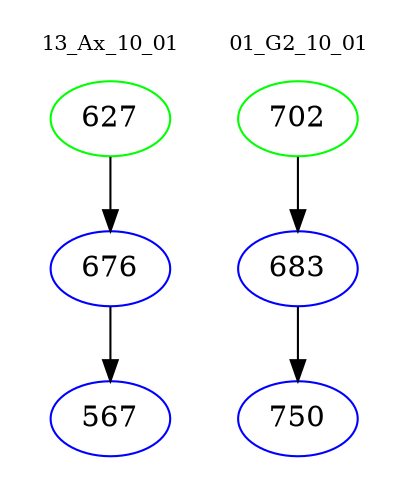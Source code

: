 digraph{
subgraph cluster_0 {
color = white
label = "13_Ax_10_01";
fontsize=10;
T0_627 [label="627", color="green"]
T0_627 -> T0_676 [color="black"]
T0_676 [label="676", color="blue"]
T0_676 -> T0_567 [color="black"]
T0_567 [label="567", color="blue"]
}
subgraph cluster_1 {
color = white
label = "01_G2_10_01";
fontsize=10;
T1_702 [label="702", color="green"]
T1_702 -> T1_683 [color="black"]
T1_683 [label="683", color="blue"]
T1_683 -> T1_750 [color="black"]
T1_750 [label="750", color="blue"]
}
}
